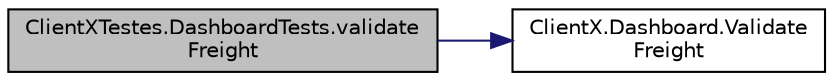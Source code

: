 digraph "ClientXTestes.DashboardTests.validateFreight"
{
 // INTERACTIVE_SVG=YES
 // LATEX_PDF_SIZE
  edge [fontname="Helvetica",fontsize="10",labelfontname="Helvetica",labelfontsize="10"];
  node [fontname="Helvetica",fontsize="10",shape=record];
  rankdir="LR";
  Node1 [label="ClientXTestes.DashboardTests.validate\lFreight",height=0.2,width=0.4,color="black", fillcolor="grey75", style="filled", fontcolor="black",tooltip=" "];
  Node1 -> Node2 [color="midnightblue",fontsize="10",style="solid",fontname="Helvetica"];
  Node2 [label="ClientX.Dashboard.Validate\lFreight",height=0.2,width=0.4,color="black", fillcolor="white", style="filled",URL="$class_client_x_1_1_dashboard.html#acd8cd6b377347274b3cdb32a771a71ca",tooltip="Funkcja odpowiadająca za walidację pola Freight oraz konwersję na liczbę dziesiętną"];
}
